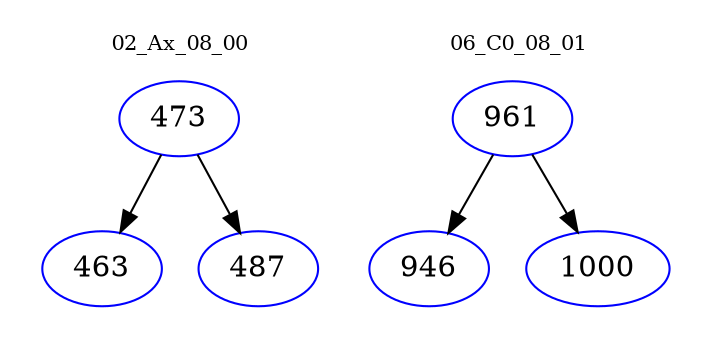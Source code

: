 digraph{
subgraph cluster_0 {
color = white
label = "02_Ax_08_00";
fontsize=10;
T0_473 [label="473", color="blue"]
T0_473 -> T0_463 [color="black"]
T0_463 [label="463", color="blue"]
T0_473 -> T0_487 [color="black"]
T0_487 [label="487", color="blue"]
}
subgraph cluster_1 {
color = white
label = "06_C0_08_01";
fontsize=10;
T1_961 [label="961", color="blue"]
T1_961 -> T1_946 [color="black"]
T1_946 [label="946", color="blue"]
T1_961 -> T1_1000 [color="black"]
T1_1000 [label="1000", color="blue"]
}
}
